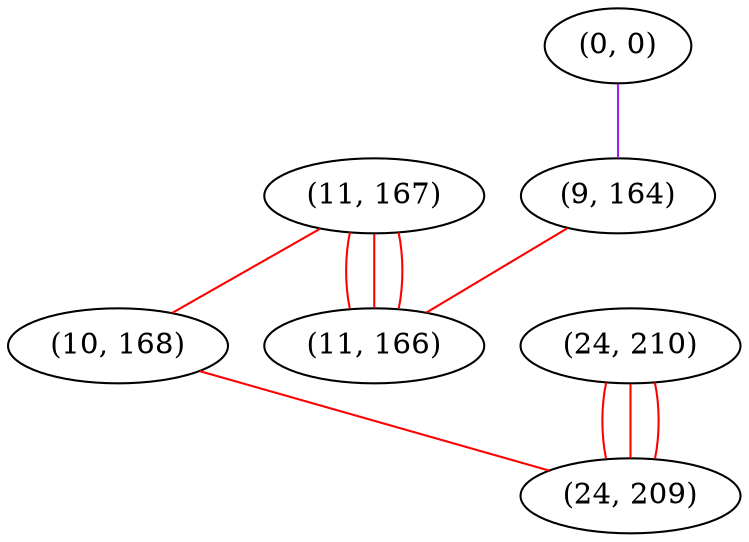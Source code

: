 graph "" {
"(11, 167)";
"(0, 0)";
"(24, 210)";
"(10, 168)";
"(24, 209)";
"(9, 164)";
"(11, 166)";
"(11, 167)" -- "(10, 168)"  [color=red, key=0, weight=1];
"(11, 167)" -- "(11, 166)"  [color=red, key=0, weight=1];
"(11, 167)" -- "(11, 166)"  [color=red, key=1, weight=1];
"(11, 167)" -- "(11, 166)"  [color=red, key=2, weight=1];
"(0, 0)" -- "(9, 164)"  [color=purple, key=0, weight=4];
"(24, 210)" -- "(24, 209)"  [color=red, key=0, weight=1];
"(24, 210)" -- "(24, 209)"  [color=red, key=1, weight=1];
"(24, 210)" -- "(24, 209)"  [color=red, key=2, weight=1];
"(10, 168)" -- "(24, 209)"  [color=red, key=0, weight=1];
"(9, 164)" -- "(11, 166)"  [color=red, key=0, weight=1];
}
